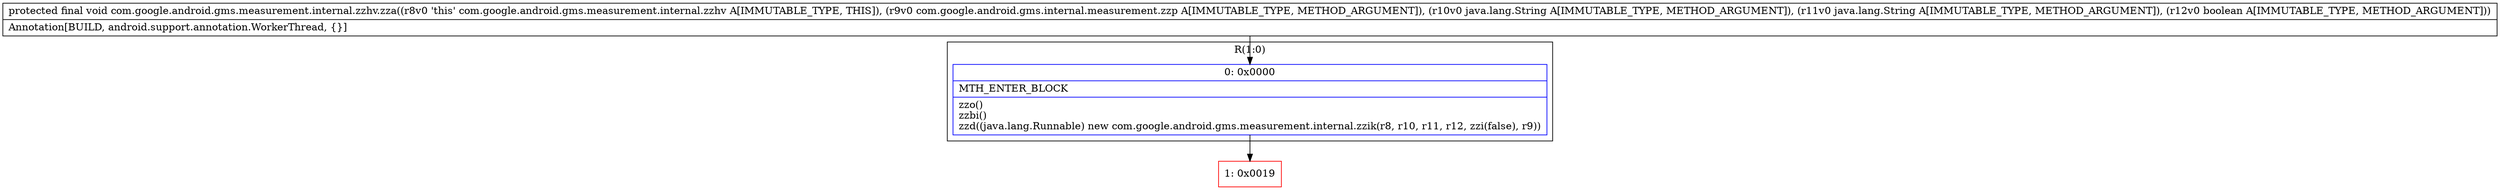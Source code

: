digraph "CFG forcom.google.android.gms.measurement.internal.zzhv.zza(Lcom\/google\/android\/gms\/internal\/measurement\/zzp;Ljava\/lang\/String;Ljava\/lang\/String;Z)V" {
subgraph cluster_Region_1421456362 {
label = "R(1:0)";
node [shape=record,color=blue];
Node_0 [shape=record,label="{0\:\ 0x0000|MTH_ENTER_BLOCK\l|zzo()\lzzbi()\lzzd((java.lang.Runnable) new com.google.android.gms.measurement.internal.zzik(r8, r10, r11, r12, zzi(false), r9))\l}"];
}
Node_1 [shape=record,color=red,label="{1\:\ 0x0019}"];
MethodNode[shape=record,label="{protected final void com.google.android.gms.measurement.internal.zzhv.zza((r8v0 'this' com.google.android.gms.measurement.internal.zzhv A[IMMUTABLE_TYPE, THIS]), (r9v0 com.google.android.gms.internal.measurement.zzp A[IMMUTABLE_TYPE, METHOD_ARGUMENT]), (r10v0 java.lang.String A[IMMUTABLE_TYPE, METHOD_ARGUMENT]), (r11v0 java.lang.String A[IMMUTABLE_TYPE, METHOD_ARGUMENT]), (r12v0 boolean A[IMMUTABLE_TYPE, METHOD_ARGUMENT]))  | Annotation[BUILD, android.support.annotation.WorkerThread, \{\}]\l}"];
MethodNode -> Node_0;
Node_0 -> Node_1;
}

